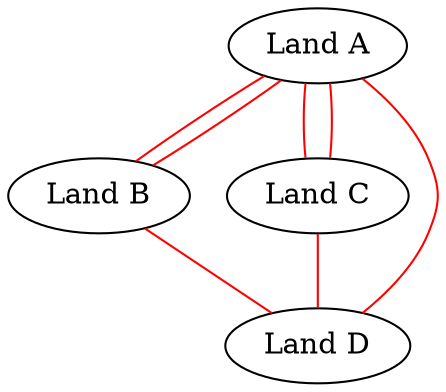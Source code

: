graph "" {
	"Land A" -- "Land B"	[key=0,
		color=red,
		weight=1];
	"Land A" -- "Land B"	[key=1,
		color=red,
		weight=1];
	"Land A" -- "Land C"	[key=0,
		color=red,
		weight=1];
	"Land A" -- "Land C"	[key=1,
		color=red,
		weight=1];
	"Land A" -- "Land D"	[key=0,
		color=red,
		weight=1];
	"Land B" -- "Land D"	[key=0,
		color=red,
		weight=1];
	"Land C" -- "Land D"	[key=0,
		color=red,
		weight=1];
}
